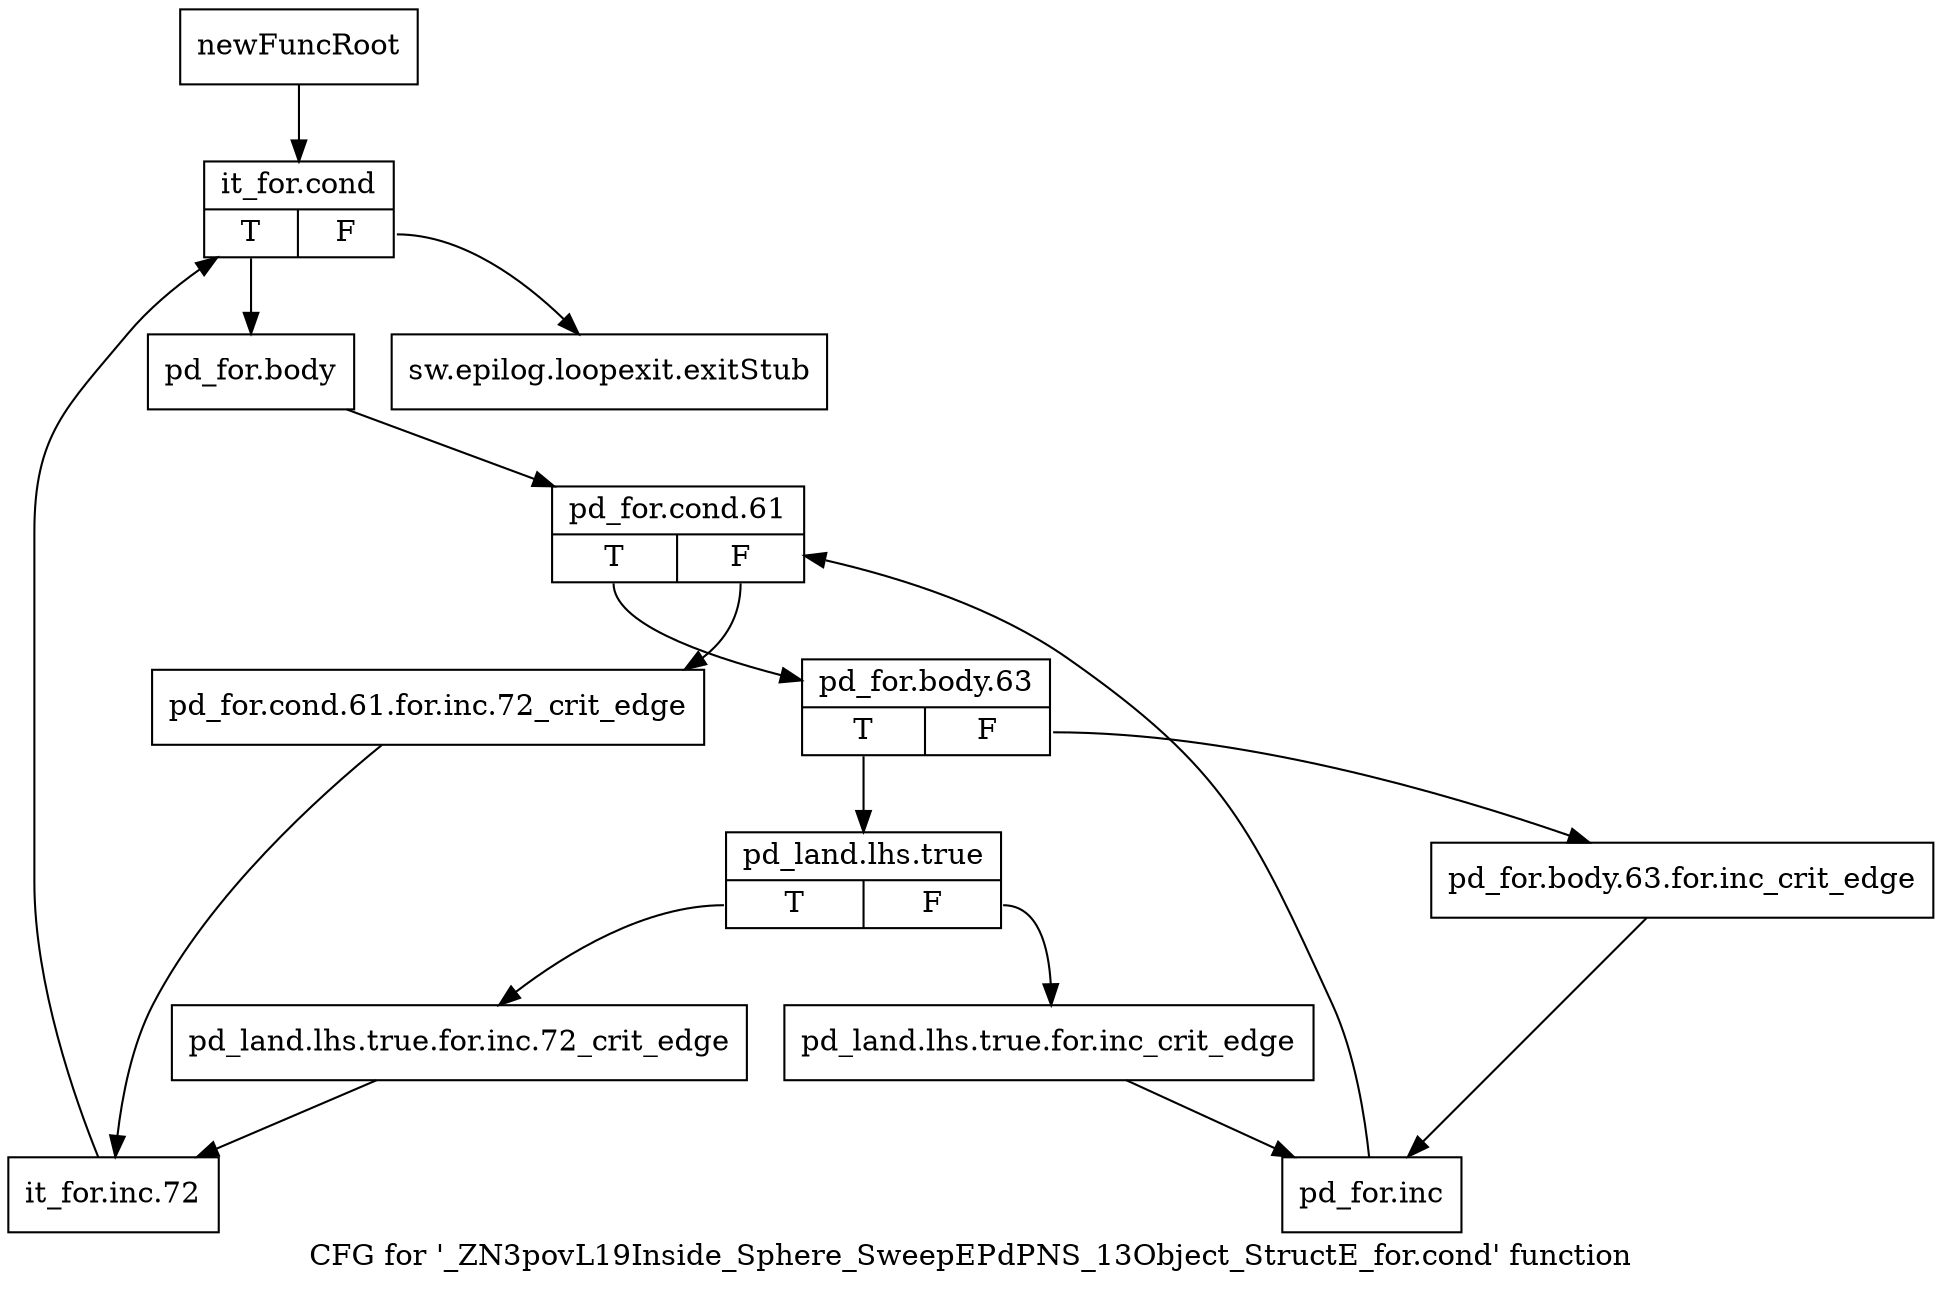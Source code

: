 digraph "CFG for '_ZN3povL19Inside_Sphere_SweepEPdPNS_13Object_StructE_for.cond' function" {
	label="CFG for '_ZN3povL19Inside_Sphere_SweepEPdPNS_13Object_StructE_for.cond' function";

	Node0x2c635d0 [shape=record,label="{newFuncRoot}"];
	Node0x2c635d0 -> Node0x2c63670;
	Node0x2c63620 [shape=record,label="{sw.epilog.loopexit.exitStub}"];
	Node0x2c63670 [shape=record,label="{it_for.cond|{<s0>T|<s1>F}}"];
	Node0x2c63670:s0 -> Node0x2c636c0;
	Node0x2c63670:s1 -> Node0x2c63620;
	Node0x2c636c0 [shape=record,label="{pd_for.body}"];
	Node0x2c636c0 -> Node0x2c63710;
	Node0x2c63710 [shape=record,label="{pd_for.cond.61|{<s0>T|<s1>F}}"];
	Node0x2c63710:s0 -> Node0x2c637b0;
	Node0x2c63710:s1 -> Node0x2c63760;
	Node0x2c63760 [shape=record,label="{pd_for.cond.61.for.inc.72_crit_edge}"];
	Node0x2c63760 -> Node0x2c63990;
	Node0x2c637b0 [shape=record,label="{pd_for.body.63|{<s0>T|<s1>F}}"];
	Node0x2c637b0:s0 -> Node0x2c63850;
	Node0x2c637b0:s1 -> Node0x2c63800;
	Node0x2c63800 [shape=record,label="{pd_for.body.63.for.inc_crit_edge}"];
	Node0x2c63800 -> Node0x2c638f0;
	Node0x2c63850 [shape=record,label="{pd_land.lhs.true|{<s0>T|<s1>F}}"];
	Node0x2c63850:s0 -> Node0x2c63940;
	Node0x2c63850:s1 -> Node0x2c638a0;
	Node0x2c638a0 [shape=record,label="{pd_land.lhs.true.for.inc_crit_edge}"];
	Node0x2c638a0 -> Node0x2c638f0;
	Node0x2c638f0 [shape=record,label="{pd_for.inc}"];
	Node0x2c638f0 -> Node0x2c63710;
	Node0x2c63940 [shape=record,label="{pd_land.lhs.true.for.inc.72_crit_edge}"];
	Node0x2c63940 -> Node0x2c63990;
	Node0x2c63990 [shape=record,label="{it_for.inc.72}"];
	Node0x2c63990 -> Node0x2c63670;
}
